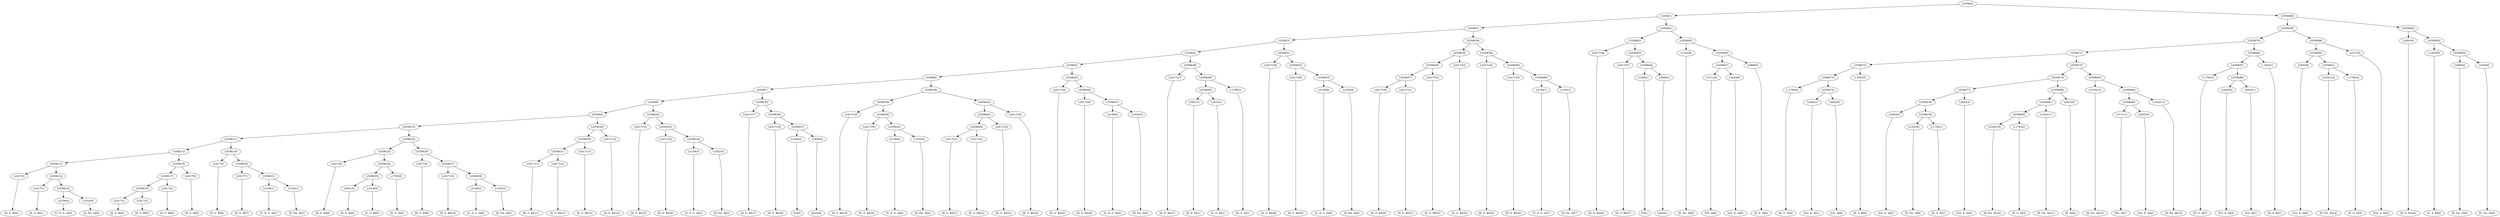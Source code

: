 digraph sample{
"L2417(0)"->"[D  G  B](0)"
"L2417(1)"->"[D  G  B](1)"
"L2156(0)"->"[C  D  G  A](0)"
"L1532(0)"->"[D  Fis  A](0)"
"L5358(15)"->"L2156(0)"
"L5358(15)"->"L1532(0)"
"L5358(14)"->"L2417(1)"
"L5358(14)"->"L5358(15)"
"L5358(13)"->"L2417(0)"
"L5358(13)"->"L5358(14)"
"L2417(2)"->"[D  G  B](2)"
"L2417(3)"->"[D  G  B](3)"
"L5358(18)"->"L2417(2)"
"L5358(18)"->"L2417(3)"
"L2417(4)"->"[D  G  B](4)"
"L5358(17)"->"L5358(18)"
"L5358(17)"->"L2417(4)"
"L2417(5)"->"[D  G  B](5)"
"L5358(16)"->"L5358(17)"
"L5358(16)"->"L2417(5)"
"L5358(12)"->"L5358(13)"
"L5358(12)"->"L5358(16)"
"L2417(6)"->"[D  G  B](6)"
"L2417(7)"->"[D  G  B](7)"
"L2156(1)"->"[C  D  G  A](1)"
"L1532(1)"->"[D  Fis  A](1)"
"L5358(21)"->"L2156(1)"
"L5358(21)"->"L1532(1)"
"L5358(20)"->"L2417(7)"
"L5358(20)"->"L5358(21)"
"L5358(19)"->"L2417(6)"
"L5358(19)"->"L5358(20)"
"L5358(11)"->"L5358(12)"
"L5358(11)"->"L5358(19)"
"L2417(8)"->"[D  G  B](8)"
"L3921(0)"->"[D  E  B](0)"
"L3314(0)"->"[C  G  B](0)"
"L5358(25)"->"L3921(0)"
"L5358(25)"->"L3314(0)"
"L-1760(0)"->"[D  G  A](0)"
"L5358(24)"->"L5358(25)"
"L5358(24)"->"L-1760(0)"
"L5358(23)"->"L2417(8)"
"L5358(23)"->"L5358(24)"
"L2417(9)"->"[D  G  B](9)"
"L2417(10)"->"[D  G  B](10)"
"L2156(2)"->"[C  D  G  A](2)"
"L1532(2)"->"[D  Fis  A](2)"
"L5358(28)"->"L2156(2)"
"L5358(28)"->"L1532(2)"
"L5358(27)"->"L2417(10)"
"L5358(27)"->"L5358(28)"
"L5358(26)"->"L2417(9)"
"L5358(26)"->"L5358(27)"
"L5358(22)"->"L5358(23)"
"L5358(22)"->"L5358(26)"
"L5358(10)"->"L5358(11)"
"L5358(10)"->"L5358(22)"
"L2417(11)"->"[D  G  B](11)"
"L2417(12)"->"[D  G  B](12)"
"L5358(31)"->"L2417(11)"
"L5358(31)"->"L2417(12)"
"L2417(13)"->"[D  G  B](13)"
"L5358(30)"->"L5358(31)"
"L5358(30)"->"L2417(13)"
"L2417(14)"->"[D  G  B](14)"
"L5358(29)"->"L5358(30)"
"L5358(29)"->"L2417(14)"
"L5358(9)"->"L5358(10)"
"L5358(9)"->"L5358(29)"
"L2417(15)"->"[D  G  B](15)"
"L2417(16)"->"[D  G  B](16)"
"L2156(3)"->"[C  D  G  A](3)"
"L1532(3)"->"[D  Fis  A](3)"
"L5358(34)"->"L2156(3)"
"L5358(34)"->"L1532(3)"
"L5358(33)"->"L2417(16)"
"L5358(33)"->"L5358(34)"
"L5358(32)"->"L2417(15)"
"L5358(32)"->"L5358(33)"
"L5358(8)"->"L5358(9)"
"L5358(8)"->"L5358(32)"
"L2417(17)"->"[D  G  B](17)"
"L2417(18)"->"[D  G  B](18)"
"L1264(0)"->"[G](0)"
"L3609(0)"->"[rest](0)"
"L5358(37)"->"L1264(0)"
"L5358(37)"->"L3609(0)"
"L5358(36)"->"L2417(18)"
"L5358(36)"->"L5358(37)"
"L5358(35)"->"L2417(17)"
"L5358(35)"->"L5358(36)"
"L5358(7)"->"L5358(8)"
"L5358(7)"->"L5358(35)"
"L2417(19)"->"[D  G  B](19)"
"L2417(20)"->"[D  G  B](20)"
"L2156(4)"->"[C  D  G  A](4)"
"L1532(4)"->"[D  Fis  A](4)"
"L5358(41)"->"L2156(4)"
"L5358(41)"->"L1532(4)"
"L5358(40)"->"L2417(20)"
"L5358(40)"->"L5358(41)"
"L5358(39)"->"L2417(19)"
"L5358(39)"->"L5358(40)"
"L2417(21)"->"[D  G  B](21)"
"L2417(22)"->"[D  G  B](22)"
"L5358(44)"->"L2417(21)"
"L5358(44)"->"L2417(22)"
"L2417(23)"->"[D  G  B](23)"
"L5358(43)"->"L5358(44)"
"L5358(43)"->"L2417(23)"
"L2417(24)"->"[D  G  B](24)"
"L5358(42)"->"L5358(43)"
"L5358(42)"->"L2417(24)"
"L5358(38)"->"L5358(39)"
"L5358(38)"->"L5358(42)"
"L5358(6)"->"L5358(7)"
"L5358(6)"->"L5358(38)"
"L2417(25)"->"[D  G  B](25)"
"L2417(26)"->"[D  G  B](26)"
"L2156(5)"->"[C  D  G  A](5)"
"L1532(5)"->"[D  Fis  A](5)"
"L5358(47)"->"L2156(5)"
"L5358(47)"->"L1532(5)"
"L5358(46)"->"L2417(26)"
"L5358(46)"->"L5358(47)"
"L5358(45)"->"L2417(25)"
"L5358(45)"->"L5358(46)"
"L5358(5)"->"L5358(6)"
"L5358(5)"->"L5358(45)"
"L2417(27)"->"[D  G  B](27)"
"L3921(1)"->"[D  E  B](1)"
"L3314(1)"->"[C  G  B](1)"
"L5358(50)"->"L3921(1)"
"L5358(50)"->"L3314(1)"
"L-1760(1)"->"[D  G  A](1)"
"L5358(49)"->"L5358(50)"
"L5358(49)"->"L-1760(1)"
"L5358(48)"->"L2417(27)"
"L5358(48)"->"L5358(49)"
"L5358(4)"->"L5358(5)"
"L5358(4)"->"L5358(48)"
"L2417(28)"->"[D  G  B](28)"
"L2417(29)"->"[D  G  B](29)"
"L2156(6)"->"[C  D  G  A](6)"
"L1532(6)"->"[D  Fis  A](6)"
"L5358(53)"->"L2156(6)"
"L5358(53)"->"L1532(6)"
"L5358(52)"->"L2417(29)"
"L5358(52)"->"L5358(53)"
"L5358(51)"->"L2417(28)"
"L5358(51)"->"L5358(52)"
"L5358(3)"->"L5358(4)"
"L5358(3)"->"L5358(51)"
"L2417(30)"->"[D  G  B](30)"
"L2417(31)"->"[D  G  B](31)"
"L5358(57)"->"L2417(30)"
"L5358(57)"->"L2417(31)"
"L2417(32)"->"[D  G  B](32)"
"L5358(56)"->"L5358(57)"
"L5358(56)"->"L2417(32)"
"L2417(33)"->"[D  G  B](33)"
"L5358(55)"->"L5358(56)"
"L5358(55)"->"L2417(33)"
"L2417(34)"->"[D  G  B](34)"
"L2417(35)"->"[D  G  B](35)"
"L2156(7)"->"[C  D  G  A](7)"
"L1532(7)"->"[D  Fis  A](7)"
"L5358(60)"->"L2156(7)"
"L5358(60)"->"L1532(7)"
"L5358(59)"->"L2417(35)"
"L5358(59)"->"L5358(60)"
"L5358(58)"->"L2417(34)"
"L5358(58)"->"L5358(59)"
"L5358(54)"->"L5358(55)"
"L5358(54)"->"L5358(58)"
"L5358(2)"->"L5358(3)"
"L5358(2)"->"L5358(54)"
"L2417(36)"->"[D  G  B](36)"
"L2417(37)"->"[D  G  B](37)"
"L1264(1)"->"[G](1)"
"L3609(1)"->"[rest](1)"
"L5358(64)"->"L1264(1)"
"L5358(64)"->"L3609(1)"
"L5358(63)"->"L2417(37)"
"L5358(63)"->"L5358(64)"
"L5358(62)"->"L2417(36)"
"L5358(62)"->"L5358(63)"
"L1532(8)"->"[D  Fis  A](8)"
"L3711(0)"->"[Fis  A](0)"
"L3453(0)"->"[Cis  E  A](0)"
"L5358(67)"->"L3711(0)"
"L5358(67)"->"L3453(0)"
"L3896(0)"->"[D  E  A](0)"
"L5358(66)"->"L5358(67)"
"L5358(66)"->"L3896(0)"
"L5358(65)"->"L1532(8)"
"L5358(65)"->"L5358(66)"
"L5358(61)"->"L5358(62)"
"L5358(61)"->"L5358(65)"
"L5358(1)"->"L5358(2)"
"L5358(1)"->"L5358(61)"
"L-1792(0)"->"[E  G  A](0)"
"L3453(1)"->"[Cis  E  A](1)"
"L4422(0)"->"[Cis  A](0)"
"L5358(74)"->"L3453(1)"
"L5358(74)"->"L4422(0)"
"L5358(73)"->"L-1792(0)"
"L5358(73)"->"L5358(74)"
"L-1822(0)"->"[D  A  B](0)"
"L5358(72)"->"L5358(73)"
"L5358(72)"->"L-1822(0)"
"L3453(2)"->"[Cis  E  A](2)"
"L1532(9)"->"[D  Fis  A](9)"
"L-1792(1)"->"[E  G  A](1)"
"L5358(79)"->"L1532(9)"
"L5358(79)"->"L-1792(1)"
"L5358(78)"->"L3453(2)"
"L5358(78)"->"L5358(79)"
"L3453(3)"->"[Cis  E  A](3)"
"L5358(77)"->"L5358(78)"
"L5358(77)"->"L3453(3)"
"L1532(10)"->"[D  Fis  A](10)"
"L-1792(2)"->"[E  G  A](2)"
"L5358(82)"->"L1532(10)"
"L5358(82)"->"L-1792(2)"
"L1532(11)"->"[D  Fis  A](11)"
"L5358(81)"->"L5358(82)"
"L5358(81)"->"L1532(11)"
"L4437(0)"->"[E  A](0)"
"L5358(80)"->"L5358(81)"
"L5358(80)"->"L4437(0)"
"L5358(76)"->"L5358(77)"
"L5358(76)"->"L5358(80)"
"L1532(12)"->"[D  Fis  A](12)"
"L3711(1)"->"[Fis  A](1)"
"L3453(4)"->"[Cis  E  A](4)"
"L5358(85)"->"L3711(1)"
"L5358(85)"->"L3453(4)"
"L1532(13)"->"[D  Fis  A](13)"
"L5358(84)"->"L5358(85)"
"L5358(84)"->"L1532(13)"
"L5358(83)"->"L1532(12)"
"L5358(83)"->"L5358(84)"
"L5358(75)"->"L5358(76)"
"L5358(75)"->"L5358(83)"
"L5358(71)"->"L5358(72)"
"L5358(71)"->"L5358(75)"
"L-1792(3)"->"[E  G  A](3)"
"L3453(5)"->"[Cis  E  A](5)"
"L4422(1)"->"[Cis  A](1)"
"L5358(88)"->"L3453(5)"
"L5358(88)"->"L4422(1)"
"L5358(87)"->"L-1792(3)"
"L5358(87)"->"L5358(88)"
"L-1822(1)"->"[D  A  B](1)"
"L5358(86)"->"L5358(87)"
"L5358(86)"->"L-1822(1)"
"L5358(70)"->"L5358(71)"
"L5358(70)"->"L5358(86)"
"L3453(6)"->"[Cis  E  A](6)"
"L1532(14)"->"[D  Fis  A](14)"
"L-1792(4)"->"[E  G  A](4)"
"L5358(91)"->"L1532(14)"
"L5358(91)"->"L-1792(4)"
"L5358(90)"->"L3453(6)"
"L5358(90)"->"L5358(91)"
"L2217(0)"->"[Cis  G  A](0)"
"L5358(89)"->"L5358(90)"
"L5358(89)"->"L2217(0)"
"L5358(69)"->"L5358(70)"
"L5358(69)"->"L5358(89)"
"L4261(0)"->"[D  E  Fis](0)"
"L-1810(0)"->"[C  A  B](0)"
"L2693(0)"->"[E  Fis  G](0)"
"L5256(0)"->"[C  Cis  D](0)"
"L5358(94)"->"L2693(0)"
"L5358(94)"->"L5256(0)"
"L5358(93)"->"L-1810(0)"
"L5358(93)"->"L5358(94)"
"L5358(92)"->"L4261(0)"
"L5358(92)"->"L5358(93)"
"L5358(68)"->"L5358(69)"
"L5358(68)"->"L5358(92)"
"L5358(0)"->"L5358(1)"
"L5358(0)"->"L5358(68)"
{rank = min; "L5358(0)"}
{rank = same; "L5358(1)"; "L5358(68)";}
{rank = same; "L5358(2)"; "L5358(61)"; "L5358(69)"; "L5358(92)";}
{rank = same; "L5358(3)"; "L5358(54)"; "L5358(62)"; "L5358(65)"; "L5358(70)"; "L5358(89)"; "L4261(0)"; "L5358(93)";}
{rank = same; "L5358(4)"; "L5358(51)"; "L5358(55)"; "L5358(58)"; "L2417(36)"; "L5358(63)"; "L1532(8)"; "L5358(66)"; "L5358(71)"; "L5358(86)"; "L5358(90)"; "L2217(0)"; "L-1810(0)"; "L5358(94)";}
{rank = same; "L5358(5)"; "L5358(48)"; "L2417(28)"; "L5358(52)"; "L5358(56)"; "L2417(33)"; "L2417(34)"; "L5358(59)"; "L2417(37)"; "L5358(64)"; "L5358(67)"; "L3896(0)"; "L5358(72)"; "L5358(75)"; "L5358(87)"; "L-1822(1)"; "L3453(6)"; "L5358(91)"; "L2693(0)"; "L5256(0)";}
{rank = same; "L5358(6)"; "L5358(45)"; "L2417(27)"; "L5358(49)"; "L2417(29)"; "L5358(53)"; "L5358(57)"; "L2417(32)"; "L2417(35)"; "L5358(60)"; "L1264(1)"; "L3609(1)"; "L3711(0)"; "L3453(0)"; "L5358(73)"; "L-1822(0)"; "L5358(76)"; "L5358(83)"; "L-1792(3)"; "L5358(88)"; "L1532(14)"; "L-1792(4)";}
{rank = same; "L5358(7)"; "L5358(38)"; "L2417(25)"; "L5358(46)"; "L5358(50)"; "L-1760(1)"; "L2156(6)"; "L1532(6)"; "L2417(30)"; "L2417(31)"; "L2156(7)"; "L1532(7)"; "L-1792(0)"; "L5358(74)"; "L5358(77)"; "L5358(80)"; "L1532(12)"; "L5358(84)"; "L3453(5)"; "L4422(1)";}
{rank = same; "L5358(8)"; "L5358(35)"; "L5358(39)"; "L5358(42)"; "L2417(26)"; "L5358(47)"; "L3921(1)"; "L3314(1)"; "L3453(1)"; "L4422(0)"; "L5358(78)"; "L3453(3)"; "L5358(81)"; "L4437(0)"; "L5358(85)"; "L1532(13)";}
{rank = same; "L5358(9)"; "L5358(32)"; "L2417(17)"; "L5358(36)"; "L2417(19)"; "L5358(40)"; "L5358(43)"; "L2417(24)"; "L2156(5)"; "L1532(5)"; "L3453(2)"; "L5358(79)"; "L5358(82)"; "L1532(11)"; "L3711(1)"; "L3453(4)";}
{rank = same; "L5358(10)"; "L5358(29)"; "L2417(15)"; "L5358(33)"; "L2417(18)"; "L5358(37)"; "L2417(20)"; "L5358(41)"; "L5358(44)"; "L2417(23)"; "L1532(9)"; "L-1792(1)"; "L1532(10)"; "L-1792(2)";}
{rank = same; "L5358(11)"; "L5358(22)"; "L5358(30)"; "L2417(14)"; "L2417(16)"; "L5358(34)"; "L1264(0)"; "L3609(0)"; "L2156(4)"; "L1532(4)"; "L2417(21)"; "L2417(22)";}
{rank = same; "L5358(12)"; "L5358(19)"; "L5358(23)"; "L5358(26)"; "L5358(31)"; "L2417(13)"; "L2156(3)"; "L1532(3)";}
{rank = same; "L5358(13)"; "L5358(16)"; "L2417(6)"; "L5358(20)"; "L2417(8)"; "L5358(24)"; "L2417(9)"; "L5358(27)"; "L2417(11)"; "L2417(12)";}
{rank = same; "L2417(0)"; "L5358(14)"; "L5358(17)"; "L2417(5)"; "L2417(7)"; "L5358(21)"; "L5358(25)"; "L-1760(0)"; "L2417(10)"; "L5358(28)";}
{rank = same; "L2417(1)"; "L5358(15)"; "L5358(18)"; "L2417(4)"; "L2156(1)"; "L1532(1)"; "L3921(0)"; "L3314(0)"; "L2156(2)"; "L1532(2)";}
{rank = same; "L2156(0)"; "L1532(0)"; "L2417(2)"; "L2417(3)";}
{rank = max; "[C  A  B](0)"; "[C  Cis  D](0)"; "[C  D  G  A](0)"; "[C  D  G  A](1)"; "[C  D  G  A](2)"; "[C  D  G  A](3)"; "[C  D  G  A](4)"; "[C  D  G  A](5)"; "[C  D  G  A](6)"; "[C  D  G  A](7)"; "[C  G  B](0)"; "[C  G  B](1)"; "[Cis  A](0)"; "[Cis  A](1)"; "[Cis  E  A](0)"; "[Cis  E  A](1)"; "[Cis  E  A](2)"; "[Cis  E  A](3)"; "[Cis  E  A](4)"; "[Cis  E  A](5)"; "[Cis  E  A](6)"; "[Cis  G  A](0)"; "[D  A  B](0)"; "[D  A  B](1)"; "[D  E  A](0)"; "[D  E  B](0)"; "[D  E  B](1)"; "[D  E  Fis](0)"; "[D  Fis  A](0)"; "[D  Fis  A](1)"; "[D  Fis  A](10)"; "[D  Fis  A](11)"; "[D  Fis  A](12)"; "[D  Fis  A](13)"; "[D  Fis  A](14)"; "[D  Fis  A](2)"; "[D  Fis  A](3)"; "[D  Fis  A](4)"; "[D  Fis  A](5)"; "[D  Fis  A](6)"; "[D  Fis  A](7)"; "[D  Fis  A](8)"; "[D  Fis  A](9)"; "[D  G  A](0)"; "[D  G  A](1)"; "[D  G  B](0)"; "[D  G  B](1)"; "[D  G  B](10)"; "[D  G  B](11)"; "[D  G  B](12)"; "[D  G  B](13)"; "[D  G  B](14)"; "[D  G  B](15)"; "[D  G  B](16)"; "[D  G  B](17)"; "[D  G  B](18)"; "[D  G  B](19)"; "[D  G  B](2)"; "[D  G  B](20)"; "[D  G  B](21)"; "[D  G  B](22)"; "[D  G  B](23)"; "[D  G  B](24)"; "[D  G  B](25)"; "[D  G  B](26)"; "[D  G  B](27)"; "[D  G  B](28)"; "[D  G  B](29)"; "[D  G  B](3)"; "[D  G  B](30)"; "[D  G  B](31)"; "[D  G  B](32)"; "[D  G  B](33)"; "[D  G  B](34)"; "[D  G  B](35)"; "[D  G  B](36)"; "[D  G  B](37)"; "[D  G  B](4)"; "[D  G  B](5)"; "[D  G  B](6)"; "[D  G  B](7)"; "[D  G  B](8)"; "[D  G  B](9)"; "[E  A](0)"; "[E  Fis  G](0)"; "[E  G  A](0)"; "[E  G  A](1)"; "[E  G  A](2)"; "[E  G  A](3)"; "[E  G  A](4)"; "[Fis  A](0)"; "[Fis  A](1)"; "[G](0)"; "[G](1)"; "[rest](0)"; "[rest](1)";}
}